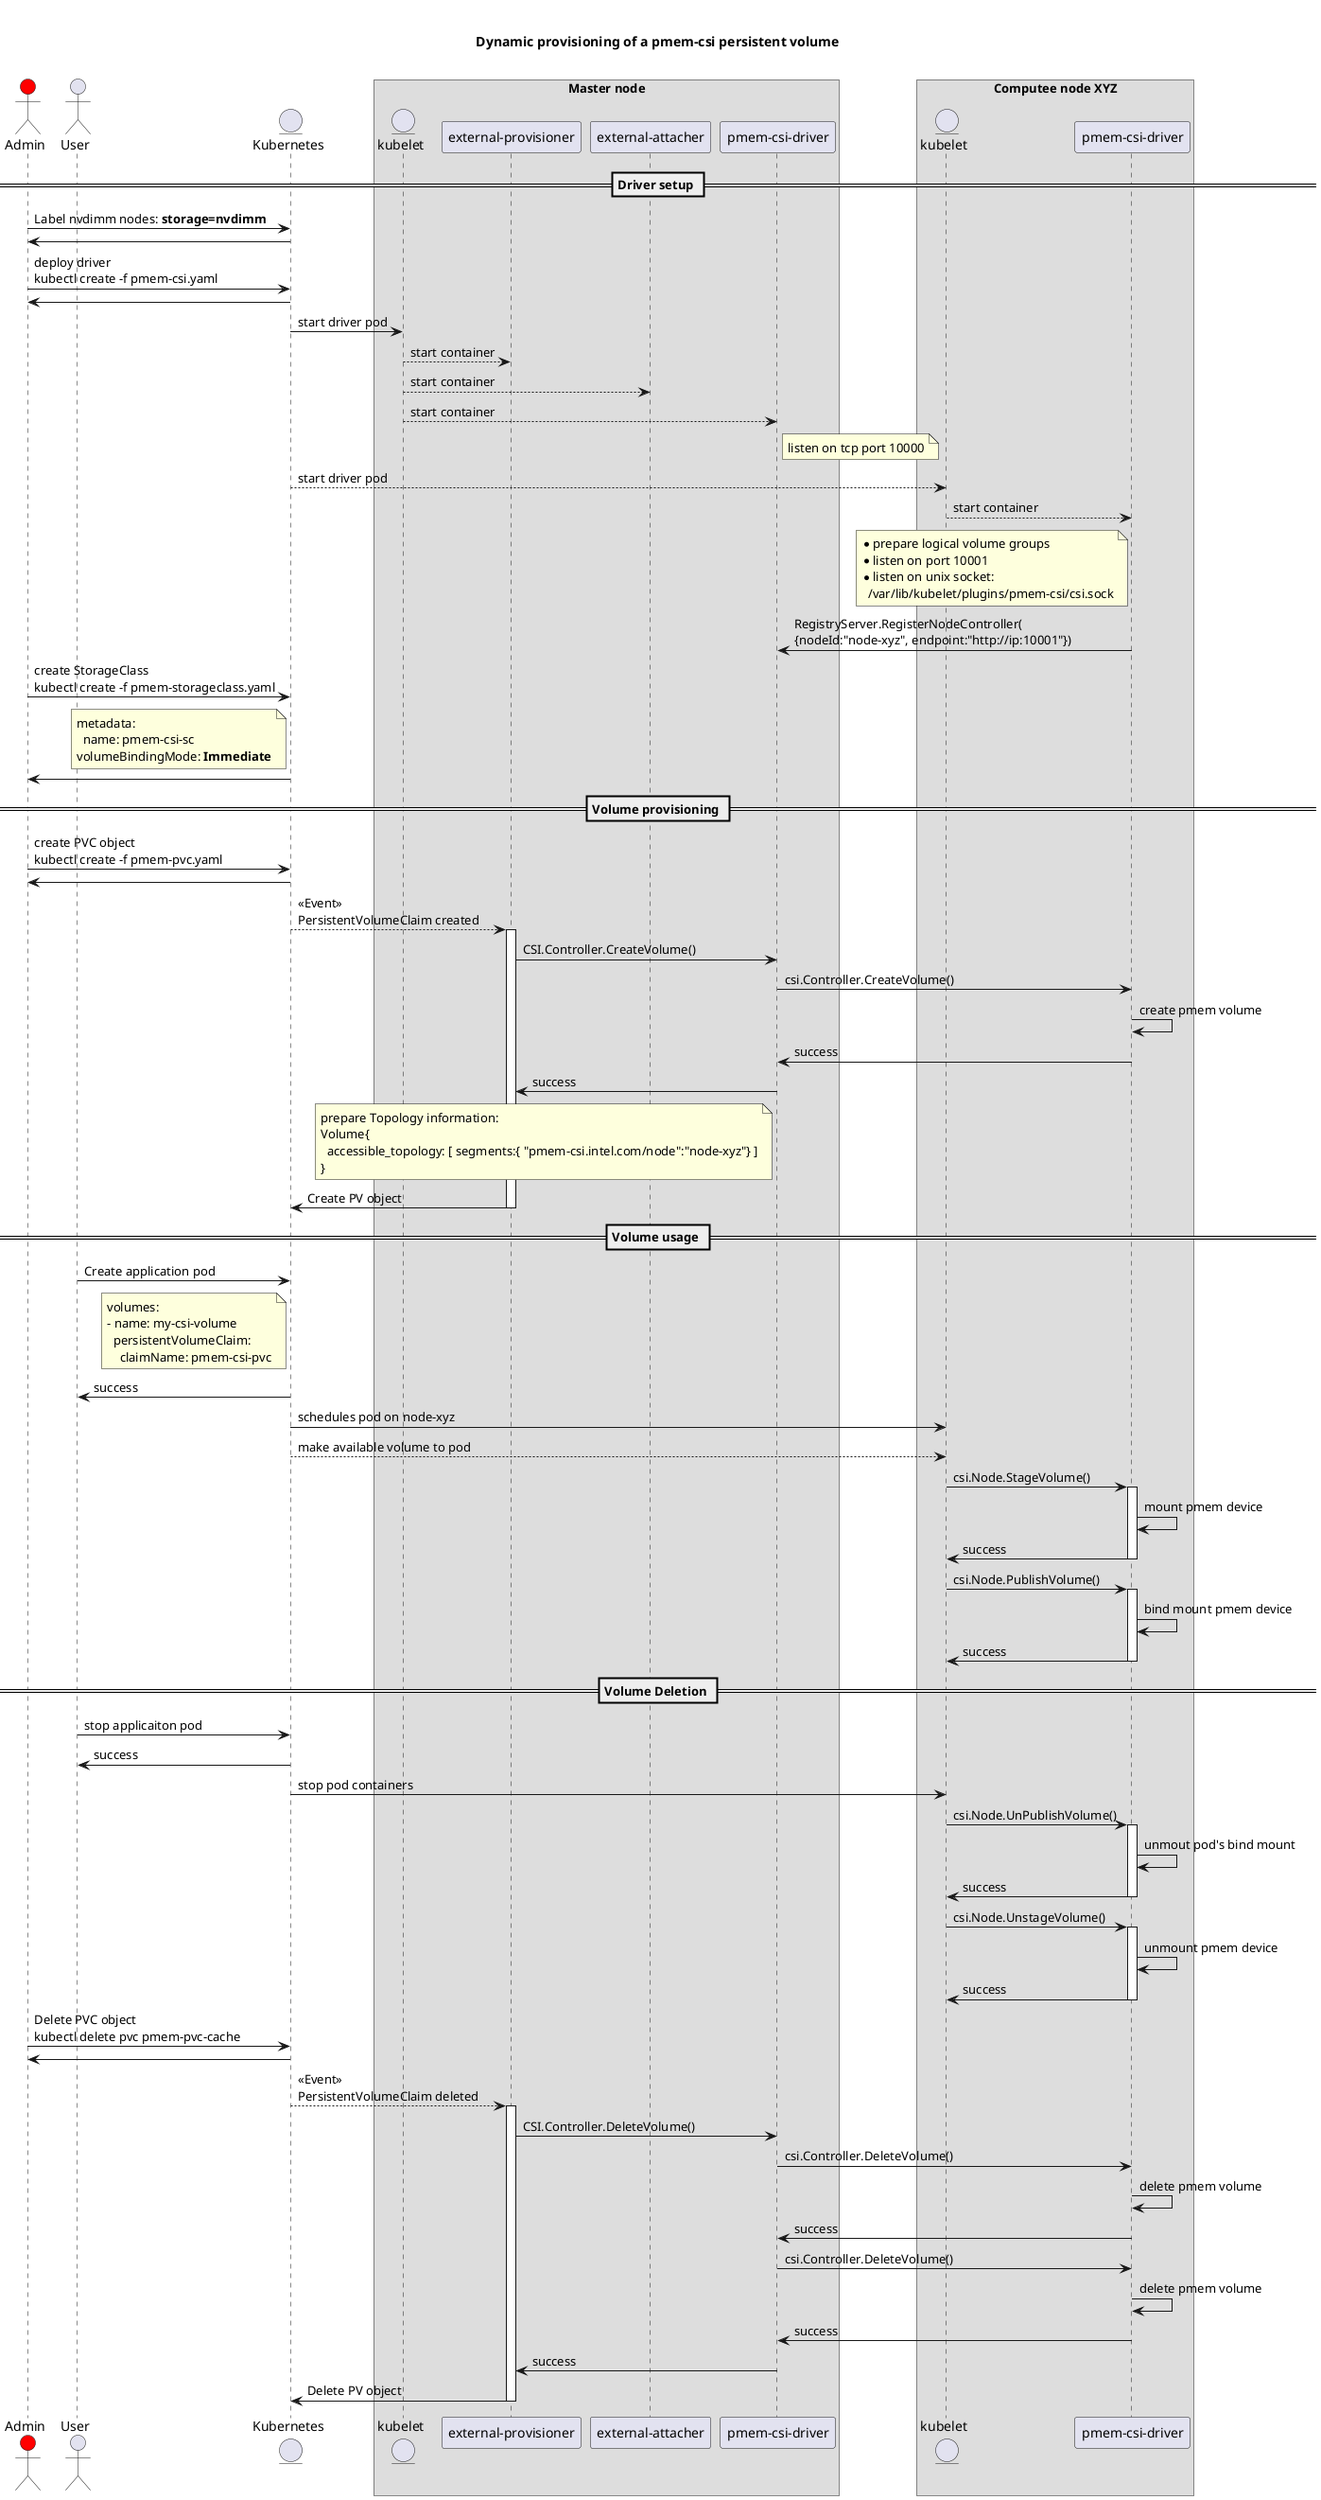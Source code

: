 @startuml "pmem-csi-persistent-sequence-diagram"

title \nDynamic provisioning of a pmem-csi persistent volume\n

skinparam BoxPadding 40

actor Admin as admin #red
actor User as user
entity Kubernetes as k8s
box "Master node"
entity kubelet as masterkubelet
participant "external-provisioner" as provisioner
participant "external-attacher" as attacher
participant "pmem-csi-driver" as masterdriver
endbox

box "Computee node XYZ"
entity kubelet as nodekubelet
participant "pmem-csi-driver" as nodedriver
endbox

== Driver setup ==
admin->k8s:Label nvdimm nodes: <b>storage=nvdimm</b>
k8s->admin

admin->k8s:deploy driver\nkubectl create -f pmem-csi.yaml
k8s->admin
k8s->masterkubelet:start driver pod
masterkubelet-->provisioner:start container
masterkubelet-->attacher:start container
masterkubelet-->masterdriver:start container
note right of masterdriver
    listen on tcp port 10000
end note
k8s-->nodekubelet:start driver pod
nodekubelet-->nodedriver:start container
note left of nodedriver
    * prepare logical volume groups
    * listen on port 10001
    * listen on unix socket:
      /var/lib/kubelet/plugins/pmem-csi/csi.sock
end note
nodedriver->masterdriver:RegistryServer.RegisterNodeController(\n{nodeId:"node-xyz", endpoint:"http://ip:10001"})

' install a storage class
admin->k8s:create StorageClass\nkubectl create -f pmem-storageclass.yaml
note left of k8s
  metadata:
    name: pmem-csi-sc
  volumeBindingMode: <b>Immediate
end note
k8s->admin

== Volume provisioning ==
admin->k8s:create PVC object\nkubectl create -f pmem-pvc.yaml
k8s->admin
k8s-->provisioner:<<Event>>\nPersistentVolumeClaim created
activate provisioner
provisioner->masterdriver:CSI.Controller.CreateVolume()
masterdriver->nodedriver:csi.Controller.CreateVolume()
nodedriver->nodedriver:create pmem volume
nodedriver->masterdriver:success
masterdriver->provisioner:success
note left of masterdriver
  prepare Topology information:
  Volume{
    accessible_topology: [ segments:{ "pmem-csi.intel.com/node":"node-xyz"} ]
  }
end note
provisioner->k8s:Create PV object
deactivate provisioner

== Volume usage ==
user->k8s:Create application pod
note left of k8s
  volumes:
  - name: my-csi-volume
    persistentVolumeClaim:
      claimName: pmem-csi-pvc
end note
k8s->user:success

k8s->nodekubelet:schedules pod on node-xyz

k8s-->nodekubelet:make available volume to pod
nodekubelet->nodedriver:csi.Node.StageVolume()
activate nodedriver
nodedriver->nodedriver:mount pmem device
nodedriver->nodekubelet:success
deactivate nodedriver

nodekubelet->nodedriver:csi.Node.PublishVolume()
activate nodedriver
nodedriver->nodedriver:bind mount pmem device
nodedriver->nodekubelet:success
deactivate nodedriver

' deprovision a cache volume
== Volume Deletion ==
' stop pod
user->k8s:stop applicaiton pod
k8s->user:success
k8s->nodekubelet:stop pod containers

nodekubelet->nodedriver:csi.Node.UnPublishVolume()
activate nodedriver
nodedriver->nodedriver:unmout pod's bind mount
nodedriver->nodekubelet:success
deactivate nodedriver

nodekubelet->nodedriver:csi.Node.UnstageVolume()
activate nodedriver
nodedriver->nodedriver:unmount pmem device
nodedriver->nodekubelet:success
deactivate nodedriver

'''''''''''''''''''''''''''
admin->k8s:Delete PVC object\nkubectl delete pvc pmem-pvc-cache
k8s->admin
k8s-->provisioner:<<Event>>\nPersistentVolumeClaim deleted
activate provisioner
provisioner->masterdriver:CSI.Controller.DeleteVolume()
masterdriver->nodedriver:csi.Controller.DeleteVolume()
nodedriver->nodedriver:delete pmem volume
nodedriver->masterdriver:success
masterdriver->nodedriver:csi.Controller.DeleteVolume()
nodedriver->nodedriver:delete pmem volume
nodedriver->masterdriver:success
masterdriver->provisioner:success
provisioner->k8s:Delete PV object
deactivate provisioner

@enduml
